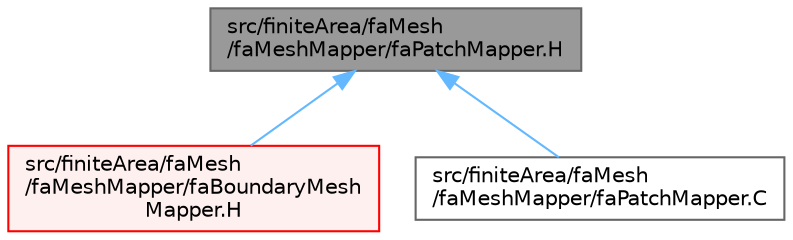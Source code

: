 digraph "src/finiteArea/faMesh/faMeshMapper/faPatchMapper.H"
{
 // LATEX_PDF_SIZE
  bgcolor="transparent";
  edge [fontname=Helvetica,fontsize=10,labelfontname=Helvetica,labelfontsize=10];
  node [fontname=Helvetica,fontsize=10,shape=box,height=0.2,width=0.4];
  Node1 [id="Node000001",label="src/finiteArea/faMesh\l/faMeshMapper/faPatchMapper.H",height=0.2,width=0.4,color="gray40", fillcolor="grey60", style="filled", fontcolor="black",tooltip=" "];
  Node1 -> Node2 [id="edge1_Node000001_Node000002",dir="back",color="steelblue1",style="solid",tooltip=" "];
  Node2 [id="Node000002",label="src/finiteArea/faMesh\l/faMeshMapper/faBoundaryMesh\lMapper.H",height=0.2,width=0.4,color="red", fillcolor="#FFF0F0", style="filled",URL="$faBoundaryMeshMapper_8H.html",tooltip=" "];
  Node1 -> Node6 [id="edge2_Node000001_Node000006",dir="back",color="steelblue1",style="solid",tooltip=" "];
  Node6 [id="Node000006",label="src/finiteArea/faMesh\l/faMeshMapper/faPatchMapper.C",height=0.2,width=0.4,color="grey40", fillcolor="white", style="filled",URL="$faPatchMapper_8C.html",tooltip=" "];
}
